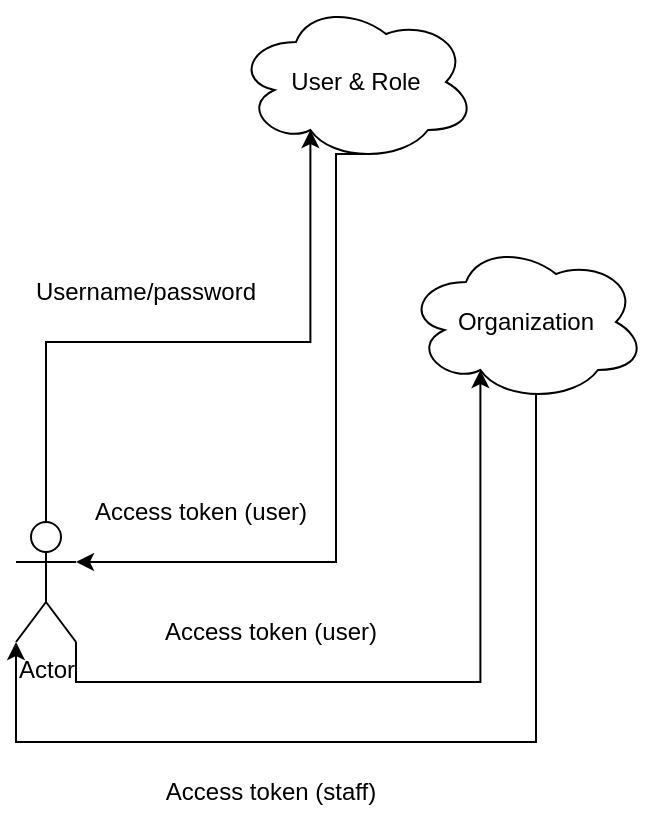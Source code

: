 <mxfile version="20.5.3" type="github">
  <diagram id="w_hzC8sodyivylZ0Zzky" name="Page-1">
    <mxGraphModel dx="1006" dy="709" grid="1" gridSize="10" guides="1" tooltips="1" connect="1" arrows="1" fold="1" page="1" pageScale="1" pageWidth="850" pageHeight="1100" math="0" shadow="0">
      <root>
        <mxCell id="0" />
        <mxCell id="1" parent="0" />
        <mxCell id="nLrxVzJIgt6UXaU8Axrg-5" style="edgeStyle=orthogonalEdgeStyle;rounded=0;orthogonalLoop=1;jettySize=auto;html=1;exitX=0.55;exitY=0.95;exitDx=0;exitDy=0;exitPerimeter=0;entryX=1;entryY=0.333;entryDx=0;entryDy=0;entryPerimeter=0;" edge="1" parent="1" source="nLrxVzJIgt6UXaU8Axrg-1" target="nLrxVzJIgt6UXaU8Axrg-3">
          <mxGeometry relative="1" as="geometry">
            <Array as="points">
              <mxPoint x="330" y="156" />
              <mxPoint x="330" y="360" />
            </Array>
          </mxGeometry>
        </mxCell>
        <mxCell id="nLrxVzJIgt6UXaU8Axrg-1" value="User &amp;amp; Role" style="ellipse;shape=cloud;whiteSpace=wrap;html=1;" vertex="1" parent="1">
          <mxGeometry x="280" y="80" width="120" height="80" as="geometry" />
        </mxCell>
        <mxCell id="nLrxVzJIgt6UXaU8Axrg-14" style="edgeStyle=orthogonalEdgeStyle;rounded=0;orthogonalLoop=1;jettySize=auto;html=1;exitX=0.55;exitY=0.95;exitDx=0;exitDy=0;exitPerimeter=0;entryX=0;entryY=1;entryDx=0;entryDy=0;entryPerimeter=0;" edge="1" parent="1" source="nLrxVzJIgt6UXaU8Axrg-2" target="nLrxVzJIgt6UXaU8Axrg-3">
          <mxGeometry relative="1" as="geometry">
            <Array as="points">
              <mxPoint x="430" y="276" />
              <mxPoint x="430" y="450" />
              <mxPoint x="170" y="450" />
            </Array>
          </mxGeometry>
        </mxCell>
        <mxCell id="nLrxVzJIgt6UXaU8Axrg-2" value="Organization" style="ellipse;shape=cloud;whiteSpace=wrap;html=1;" vertex="1" parent="1">
          <mxGeometry x="365" y="200" width="120" height="80" as="geometry" />
        </mxCell>
        <mxCell id="nLrxVzJIgt6UXaU8Axrg-4" style="edgeStyle=orthogonalEdgeStyle;rounded=0;orthogonalLoop=1;jettySize=auto;html=1;exitX=0.5;exitY=0;exitDx=0;exitDy=0;exitPerimeter=0;entryX=0.31;entryY=0.8;entryDx=0;entryDy=0;entryPerimeter=0;" edge="1" parent="1" source="nLrxVzJIgt6UXaU8Axrg-3" target="nLrxVzJIgt6UXaU8Axrg-1">
          <mxGeometry relative="1" as="geometry" />
        </mxCell>
        <mxCell id="nLrxVzJIgt6UXaU8Axrg-10" style="edgeStyle=orthogonalEdgeStyle;rounded=0;orthogonalLoop=1;jettySize=auto;html=1;exitX=1;exitY=1;exitDx=0;exitDy=0;exitPerimeter=0;entryX=0.31;entryY=0.8;entryDx=0;entryDy=0;entryPerimeter=0;" edge="1" parent="1" source="nLrxVzJIgt6UXaU8Axrg-3" target="nLrxVzJIgt6UXaU8Axrg-2">
          <mxGeometry relative="1" as="geometry" />
        </mxCell>
        <mxCell id="nLrxVzJIgt6UXaU8Axrg-3" value="Actor" style="shape=umlActor;verticalLabelPosition=bottom;verticalAlign=top;html=1;outlineConnect=0;" vertex="1" parent="1">
          <mxGeometry x="170" y="340" width="30" height="60" as="geometry" />
        </mxCell>
        <mxCell id="nLrxVzJIgt6UXaU8Axrg-6" value="Username/password" style="text;html=1;strokeColor=none;fillColor=none;align=center;verticalAlign=middle;whiteSpace=wrap;rounded=0;" vertex="1" parent="1">
          <mxGeometry x="170" y="210" width="130" height="30" as="geometry" />
        </mxCell>
        <mxCell id="nLrxVzJIgt6UXaU8Axrg-8" value="Access token (user)" style="text;html=1;strokeColor=none;fillColor=none;align=center;verticalAlign=middle;whiteSpace=wrap;rounded=0;" vertex="1" parent="1">
          <mxGeometry x="205" y="320" width="115" height="30" as="geometry" />
        </mxCell>
        <mxCell id="nLrxVzJIgt6UXaU8Axrg-11" value="Access token (user)" style="text;html=1;strokeColor=none;fillColor=none;align=center;verticalAlign=middle;whiteSpace=wrap;rounded=0;" vertex="1" parent="1">
          <mxGeometry x="240" y="380" width="115" height="30" as="geometry" />
        </mxCell>
        <mxCell id="nLrxVzJIgt6UXaU8Axrg-15" value="Access token (staff)" style="text;html=1;strokeColor=none;fillColor=none;align=center;verticalAlign=middle;whiteSpace=wrap;rounded=0;" vertex="1" parent="1">
          <mxGeometry x="240" y="460" width="115" height="30" as="geometry" />
        </mxCell>
      </root>
    </mxGraphModel>
  </diagram>
</mxfile>
